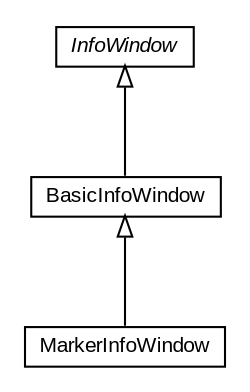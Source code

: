 #!/usr/local/bin/dot
#
# Class diagram 
# Generated by UMLGraph version R5_6-24-gf6e263 (http://www.umlgraph.org/)
#

digraph G {
	edge [fontname="arial",fontsize=10,labelfontname="arial",labelfontsize=10];
	node [fontname="arial",fontsize=10,shape=plaintext];
	nodesep=0.25;
	ranksep=0.5;
	// org.osmdroid.views.overlay.infowindow.BasicInfoWindow
	c18627 [label=<<table title="org.osmdroid.views.overlay.infowindow.BasicInfoWindow" border="0" cellborder="1" cellspacing="0" cellpadding="2" port="p" href="./BasicInfoWindow.html">
		<tr><td><table border="0" cellspacing="0" cellpadding="1">
<tr><td align="center" balign="center"> BasicInfoWindow </td></tr>
		</table></td></tr>
		</table>>, URL="./BasicInfoWindow.html", fontname="arial", fontcolor="black", fontsize=10.0];
	// org.osmdroid.views.overlay.infowindow.InfoWindow
	c18628 [label=<<table title="org.osmdroid.views.overlay.infowindow.InfoWindow" border="0" cellborder="1" cellspacing="0" cellpadding="2" port="p" href="./InfoWindow.html">
		<tr><td><table border="0" cellspacing="0" cellpadding="1">
<tr><td align="center" balign="center"><font face="arial italic"> InfoWindow </font></td></tr>
		</table></td></tr>
		</table>>, URL="./InfoWindow.html", fontname="arial", fontcolor="black", fontsize=10.0];
	// org.osmdroid.views.overlay.infowindow.MarkerInfoWindow
	c18629 [label=<<table title="org.osmdroid.views.overlay.infowindow.MarkerInfoWindow" border="0" cellborder="1" cellspacing="0" cellpadding="2" port="p" href="./MarkerInfoWindow.html">
		<tr><td><table border="0" cellspacing="0" cellpadding="1">
<tr><td align="center" balign="center"> MarkerInfoWindow </td></tr>
		</table></td></tr>
		</table>>, URL="./MarkerInfoWindow.html", fontname="arial", fontcolor="black", fontsize=10.0];
	//org.osmdroid.views.overlay.infowindow.BasicInfoWindow extends org.osmdroid.views.overlay.infowindow.InfoWindow
	c18628:p -> c18627:p [dir=back,arrowtail=empty];
	//org.osmdroid.views.overlay.infowindow.MarkerInfoWindow extends org.osmdroid.views.overlay.infowindow.BasicInfoWindow
	c18627:p -> c18629:p [dir=back,arrowtail=empty];
}

